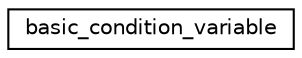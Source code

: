 digraph "Graphical Class Hierarchy"
{
 // LATEX_PDF_SIZE
  edge [fontname="Helvetica",fontsize="10",labelfontname="Helvetica",labelfontsize="10"];
  node [fontname="Helvetica",fontsize="10",shape=record];
  rankdir="LR";
  Node0 [label="basic_condition_variable",height=0.2,width=0.4,color="black", fillcolor="white", style="filled",URL="$classbasic__condition__variable.html",tooltip=" "];
}
